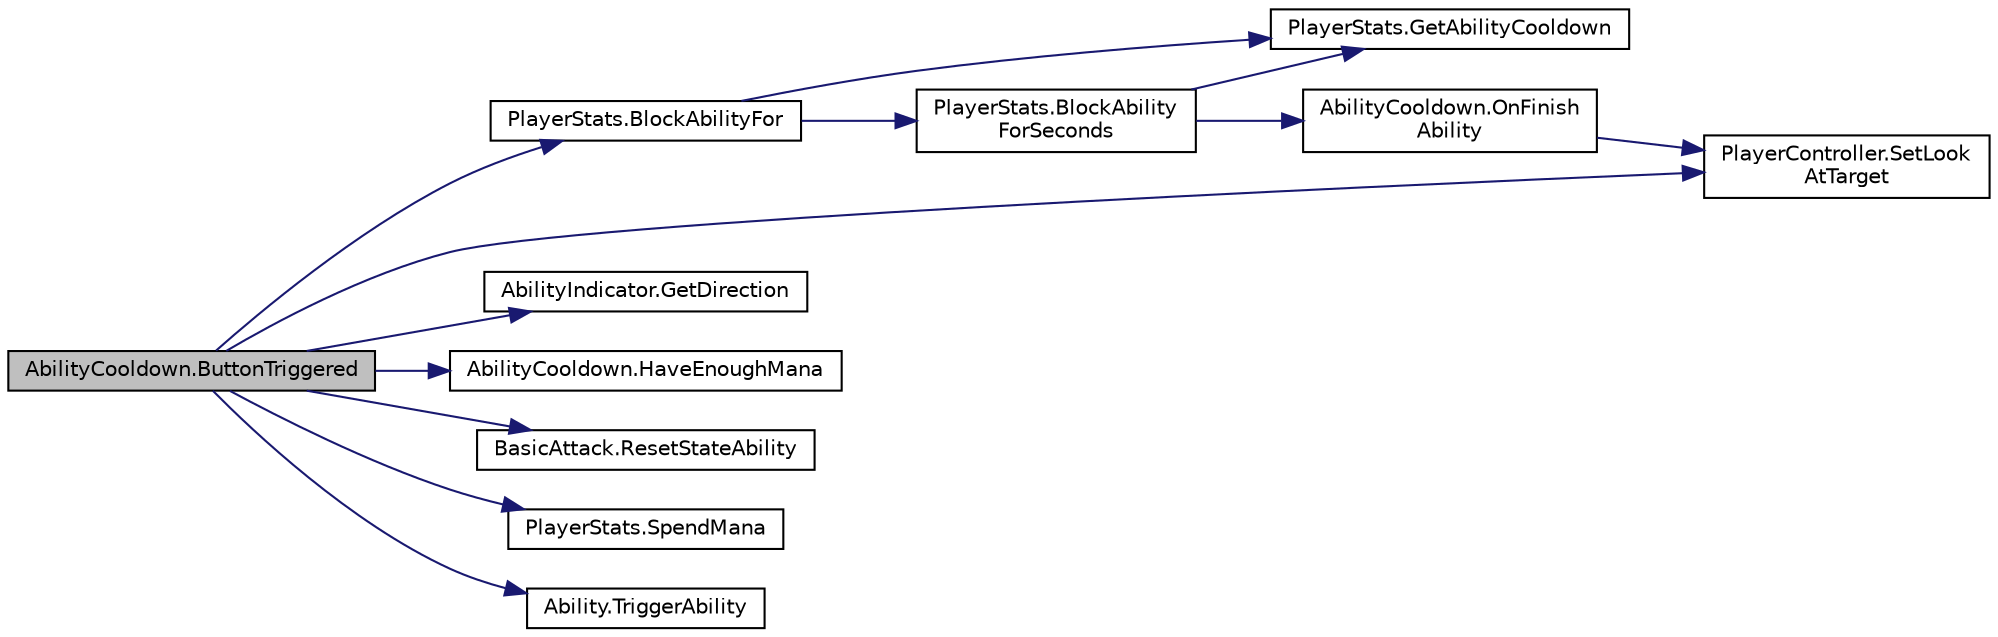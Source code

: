 digraph "AbilityCooldown.ButtonTriggered"
{
 // INTERACTIVE_SVG=YES
 // LATEX_PDF_SIZE
  bgcolor="transparent";
  edge [fontname="Helvetica",fontsize="10",labelfontname="Helvetica",labelfontsize="10"];
  node [fontname="Helvetica",fontsize="10",shape=record];
  rankdir="LR";
  Node1 [label="AbilityCooldown.ButtonTriggered",height=0.2,width=0.4,color="black", fillcolor="grey75", style="filled", fontcolor="black",tooltip="When the button is actually triggered, this function should execute"];
  Node1 -> Node2 [color="midnightblue",fontsize="10",style="solid",fontname="Helvetica"];
  Node2 [label="PlayerStats.BlockAbilityFor",height=0.2,width=0.4,color="black",URL="$class_player_stats.html#af942d9a5150c2d4c47800335ec062ee1",tooltip=" "];
  Node2 -> Node3 [color="midnightblue",fontsize="10",style="solid",fontname="Helvetica"];
  Node3 [label="PlayerStats.BlockAbility\lForSeconds",height=0.2,width=0.4,color="black",URL="$class_player_stats.html#a4df625156bb2ae99262e81b28346ccb4",tooltip=" "];
  Node3 -> Node4 [color="midnightblue",fontsize="10",style="solid",fontname="Helvetica"];
  Node4 [label="PlayerStats.GetAbilityCooldown",height=0.2,width=0.4,color="black",URL="$class_player_stats.html#a12436c563a621825a095f0fcbee67e74",tooltip=" "];
  Node3 -> Node5 [color="midnightblue",fontsize="10",style="solid",fontname="Helvetica"];
  Node5 [label="AbilityCooldown.OnFinish\lAbility",height=0.2,width=0.4,color="black",URL="$class_ability_cooldown.html#abe17348393bdde47c5aef87b5311593c",tooltip="This resets the state of the player when it exits the ability state"];
  Node5 -> Node6 [color="midnightblue",fontsize="10",style="solid",fontname="Helvetica"];
  Node6 [label="PlayerController.SetLook\lAtTarget",height=0.2,width=0.4,color="black",URL="$class_player_controller.html#a36323c07b7cd9e0ccab9c8016611827c",tooltip="The player will look at the position of this Transform."];
  Node2 -> Node4 [color="midnightblue",fontsize="10",style="solid",fontname="Helvetica"];
  Node1 -> Node7 [color="midnightblue",fontsize="10",style="solid",fontname="Helvetica"];
  Node7 [label="AbilityIndicator.GetDirection",height=0.2,width=0.4,color="black",URL="$class_ability_indicator.html#aaf1aa8f26591497f20fc44435964f990",tooltip="Returns the vector from the player to the mouse position in world space"];
  Node1 -> Node8 [color="midnightblue",fontsize="10",style="solid",fontname="Helvetica"];
  Node8 [label="AbilityCooldown.HaveEnoughMana",height=0.2,width=0.4,color="black",URL="$class_ability_cooldown.html#a5ca1d60dfd6c2023676de0fe049bcb91",tooltip="Returns true if you have enough mana to cast this ability"];
  Node1 -> Node9 [color="midnightblue",fontsize="10",style="solid",fontname="Helvetica"];
  Node9 [label="BasicAttack.ResetStateAbility",height=0.2,width=0.4,color="black",URL="$class_basic_attack.html#ad88d6d1dc8cdc8dd2b7a3043e0cc0d5a",tooltip=" "];
  Node1 -> Node6 [color="midnightblue",fontsize="10",style="solid",fontname="Helvetica"];
  Node1 -> Node10 [color="midnightblue",fontsize="10",style="solid",fontname="Helvetica"];
  Node10 [label="PlayerStats.SpendMana",height=0.2,width=0.4,color="black",URL="$class_player_stats.html#aac8ad79b07db35d0a9873217c992d787",tooltip=" "];
  Node1 -> Node11 [color="midnightblue",fontsize="10",style="solid",fontname="Helvetica"];
  Node11 [label="Ability.TriggerAbility",height=0.2,width=0.4,color="black",URL="$class_ability.html#a7a4e6e5db015832f91de48b68658ec69",tooltip=" "];
}
